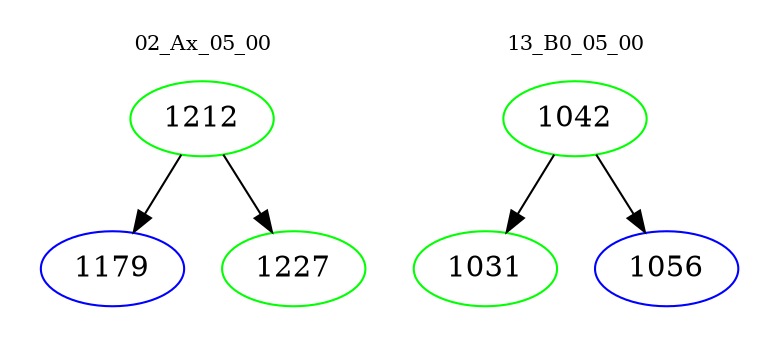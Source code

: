 digraph{
subgraph cluster_0 {
color = white
label = "02_Ax_05_00";
fontsize=10;
T0_1212 [label="1212", color="green"]
T0_1212 -> T0_1179 [color="black"]
T0_1179 [label="1179", color="blue"]
T0_1212 -> T0_1227 [color="black"]
T0_1227 [label="1227", color="green"]
}
subgraph cluster_1 {
color = white
label = "13_B0_05_00";
fontsize=10;
T1_1042 [label="1042", color="green"]
T1_1042 -> T1_1031 [color="black"]
T1_1031 [label="1031", color="green"]
T1_1042 -> T1_1056 [color="black"]
T1_1056 [label="1056", color="blue"]
}
}
